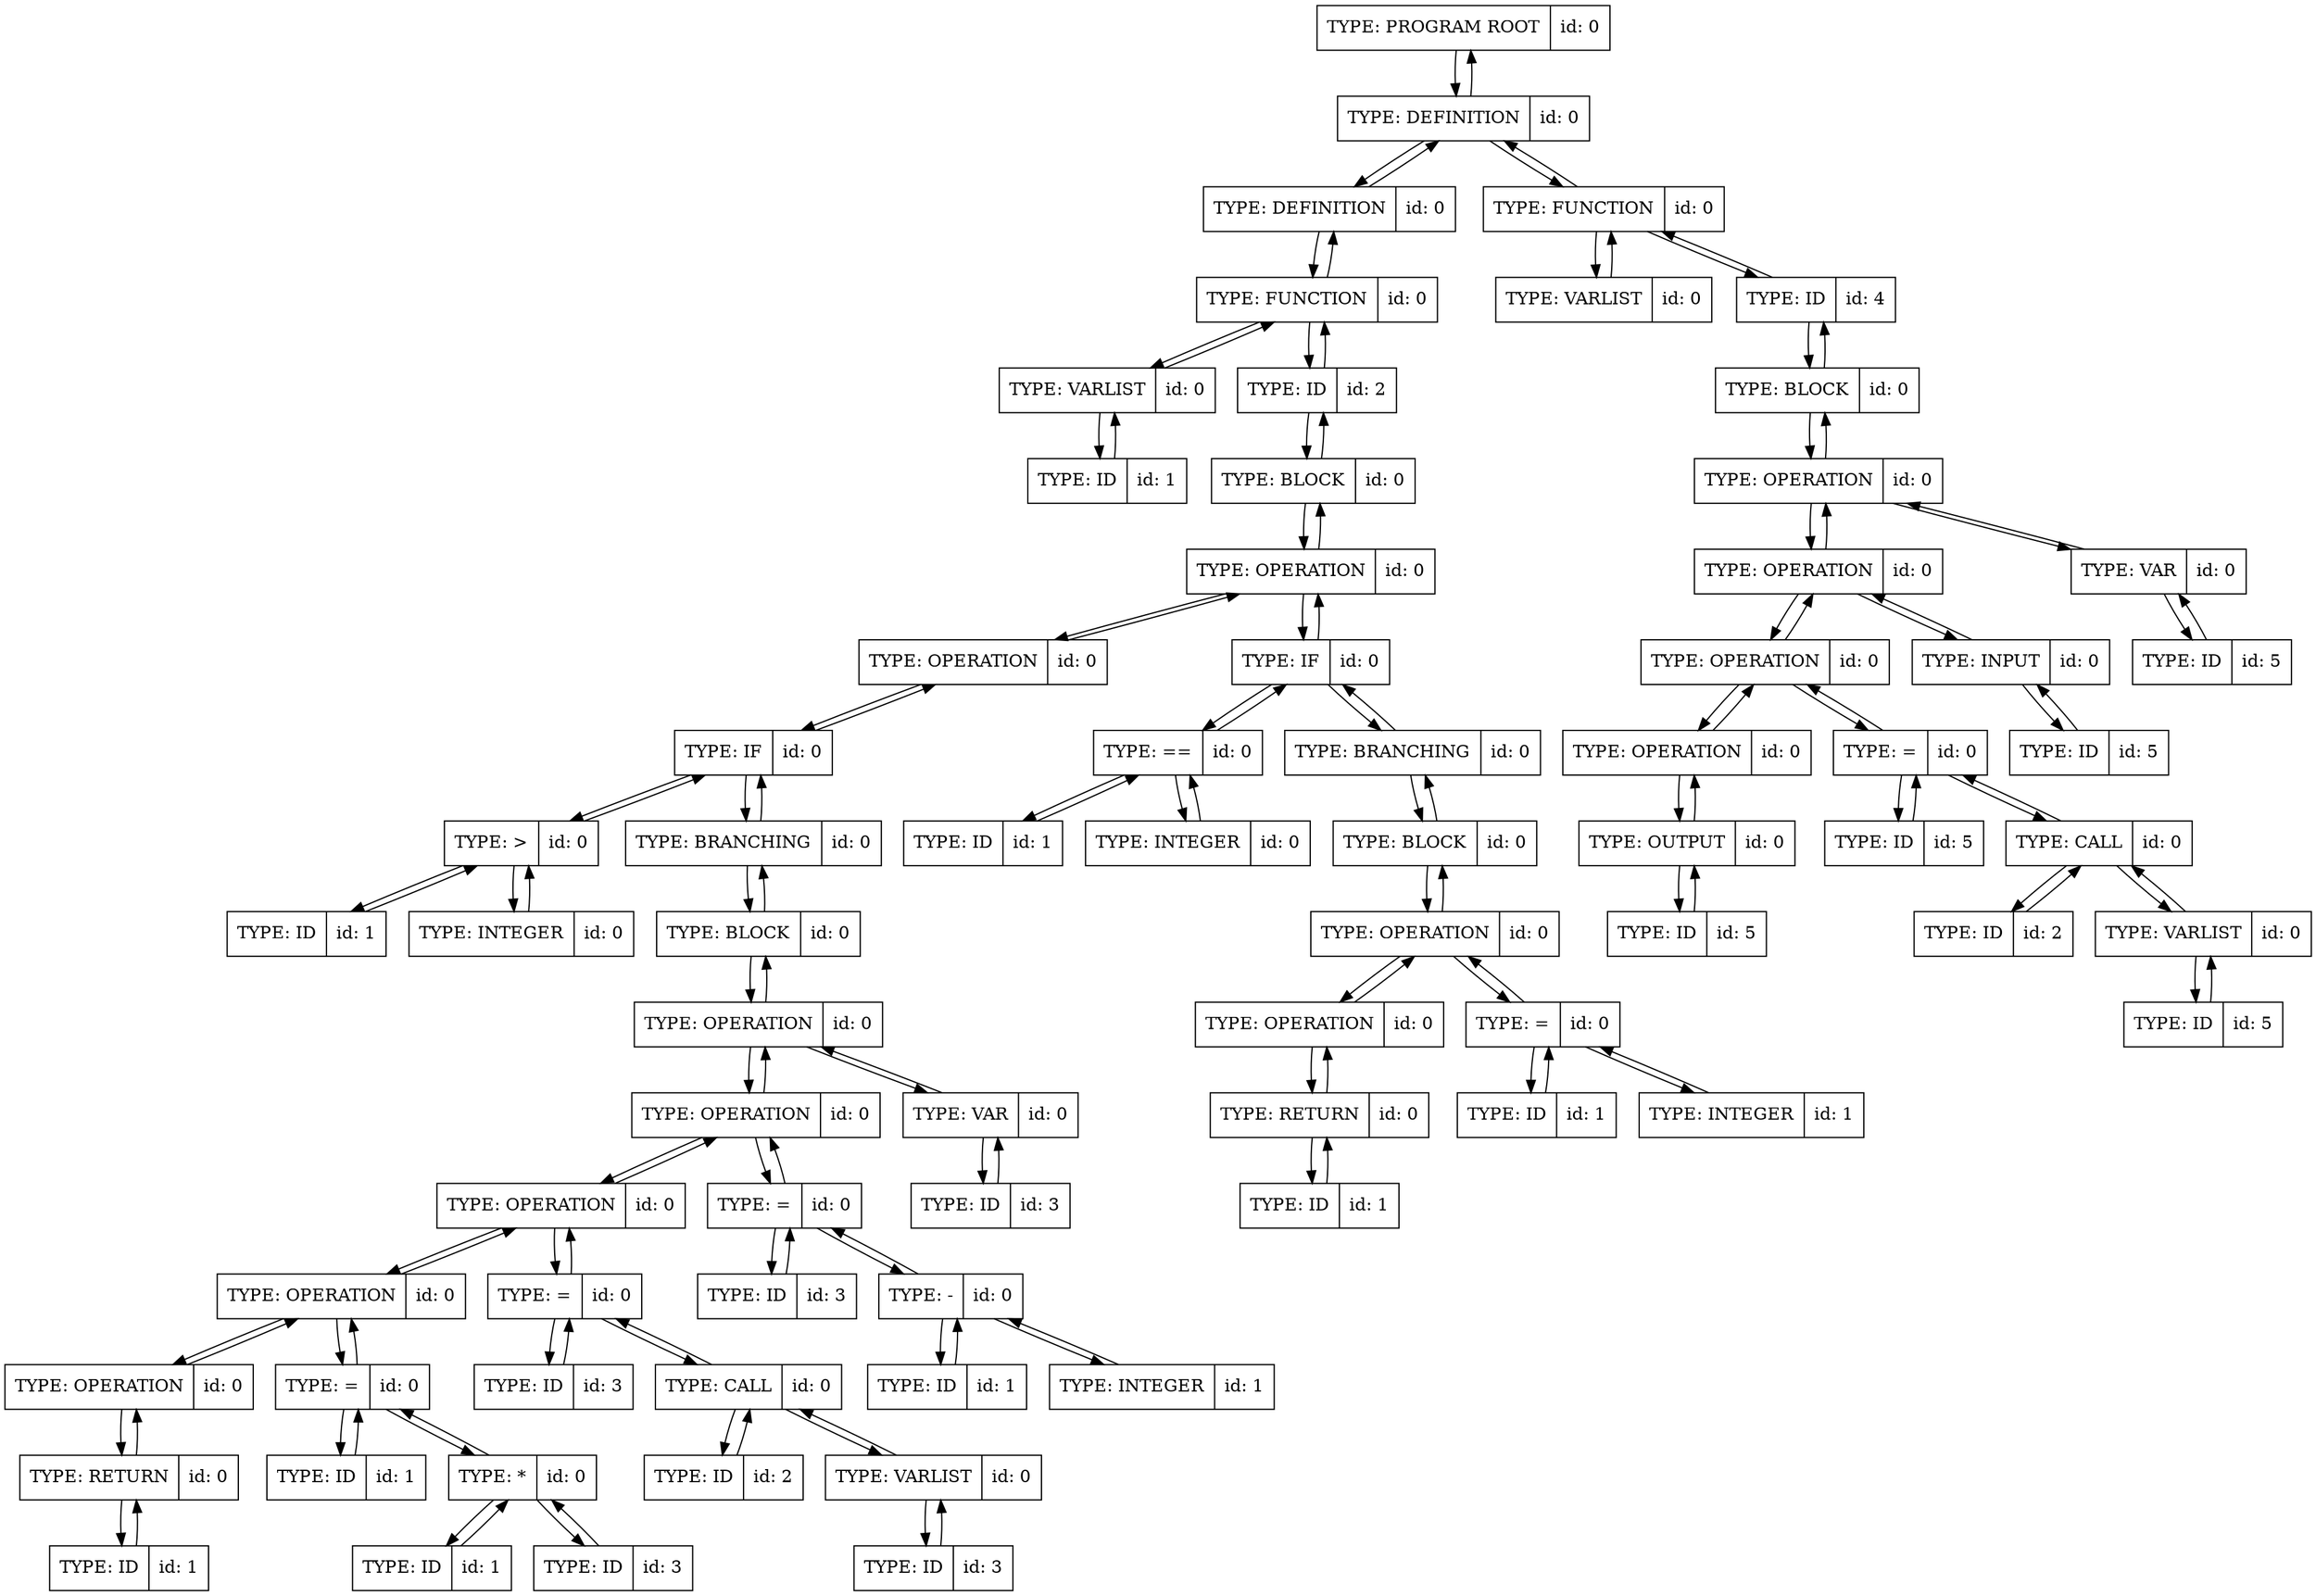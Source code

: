 digraph {
node0x55da369fe9a0[shape=record, label="TYPE: PROGRAM ROOT | id: 0"];
node0x55da369fe9a0 -> node0x55da369fea40;
node0x55da369fea40[shape=record, label="TYPE: DEFINITION | id: 0"];
node0x55da369fea40 -> node0x55da369fe9a0;
node0x55da369fea40 -> node0x55da369feae0;
node0x55da369feae0[shape=record, label="TYPE: DEFINITION | id: 0"];
node0x55da369feae0 -> node0x55da369fea40;
node0x55da369feae0 -> node0x55da369feb80;
node0x55da369feb80[shape=record, label="TYPE: FUNCTION | id: 0"];
node0x55da369feb80 -> node0x55da369feae0;
node0x55da369feb80 -> node0x55da369fec20;
node0x55da369fec20[shape=record, label="TYPE: VARLIST | id: 0"];
node0x55da369fec20 -> node0x55da369feb80;
node0x55da369fec20 -> node0x55da369fecc0;
node0x55da369fecc0[shape=record, label="TYPE: ID | id: 1"];
node0x55da369fecc0 -> node0x55da369fec20;
node0x55da369feb80 -> node0x55da369fed60;
node0x55da369fed60[shape=record, label="TYPE: ID | id: 2"];
node0x55da369fed60 -> node0x55da369feb80;
node0x55da369fed60 -> node0x55da369fee20;
node0x55da369fee20[shape=record, label="TYPE: BLOCK | id: 0"];
node0x55da369fee20 -> node0x55da369fed60;
node0x55da369fee20 -> node0x55da369feec0;
node0x55da369feec0[shape=record, label="TYPE: OPERATION | id: 0"];
node0x55da369feec0 -> node0x55da369fee20;
node0x55da369feec0 -> node0x55da369fef60;
node0x55da369fef60[shape=record, label="TYPE: OPERATION | id: 0"];
node0x55da369fef60 -> node0x55da369feec0;
node0x55da369fef60 -> node0x55da369ff000;
node0x55da369ff000[shape=record, label="TYPE: IF | id: 0"];
node0x55da369ff000 -> node0x55da369fef60;
node0x55da369ff000 -> node0x55da369ff0a0;
node0x55da369ff0a0[shape=record, label="TYPE: \> | id: 0"];
node0x55da369ff0a0 -> node0x55da369ff000;
node0x55da369ff0a0 -> node0x55da369ff140;
node0x55da369ff140[shape=record, label="TYPE: ID | id: 1"];
node0x55da369ff140 -> node0x55da369ff0a0;
node0x55da369ff0a0 -> node0x55da369ff1e0;
node0x55da369ff1e0[shape=record, label="TYPE: INTEGER | id: 0"];
node0x55da369ff1e0 -> node0x55da369ff0a0;
node0x55da369ff000 -> node0x55da369ff210;
node0x55da369ff210[shape=record, label="TYPE: BRANCHING | id: 0"];
node0x55da369ff210 -> node0x55da369ff000;
node0x55da369ff210 -> node0x55da369ff2b0;
node0x55da369ff2b0[shape=record, label="TYPE: BLOCK | id: 0"];
node0x55da369ff2b0 -> node0x55da369ff210;
node0x55da369ff2b0 -> node0x55da369ff350;
node0x55da369ff350[shape=record, label="TYPE: OPERATION | id: 0"];
node0x55da369ff350 -> node0x55da369ff2b0;
node0x55da369ff350 -> node0x55da369ff3f0;
node0x55da369ff3f0[shape=record, label="TYPE: OPERATION | id: 0"];
node0x55da369ff3f0 -> node0x55da369ff350;
node0x55da369ff3f0 -> node0x55da369ff490;
node0x55da369ff490[shape=record, label="TYPE: OPERATION | id: 0"];
node0x55da369ff490 -> node0x55da369ff3f0;
node0x55da369ff490 -> node0x55da369ff530;
node0x55da369ff530[shape=record, label="TYPE: OPERATION | id: 0"];
node0x55da369ff530 -> node0x55da369ff490;
node0x55da369ff530 -> node0x55da369ff5d0;
node0x55da369ff5d0[shape=record, label="TYPE: OPERATION | id: 0"];
node0x55da369ff5d0 -> node0x55da369ff530;
node0x55da369ff5d0 -> node0x55da369ff670;
node0x55da369ff670[shape=record, label="TYPE: RETURN | id: 0"];
node0x55da369ff670 -> node0x55da369ff5d0;
node0x55da369ff670 -> node0x55da369ff710;
node0x55da369ff710[shape=record, label="TYPE: ID | id: 1"];
node0x55da369ff710 -> node0x55da369ff670;
node0x55da369ff530 -> node0x55da369ff7b0;
node0x55da369ff7b0[shape=record, label="TYPE: = | id: 0"];
node0x55da369ff7b0 -> node0x55da369ff530;
node0x55da369ff7b0 -> node0x55da369ff850;
node0x55da369ff850[shape=record, label="TYPE: ID | id: 1"];
node0x55da369ff850 -> node0x55da369ff7b0;
node0x55da369ff7b0 -> node0x55da369ff8f0;
node0x55da369ff8f0[shape=record, label="TYPE: * | id: 0"];
node0x55da369ff8f0 -> node0x55da369ff7b0;
node0x55da369ff8f0 -> node0x55da369ffd10;
node0x55da369ffd10[shape=record, label="TYPE: ID | id: 1"];
node0x55da369ffd10 -> node0x55da369ff8f0;
node0x55da369ff8f0 -> node0x55da369ffdb0;
node0x55da369ffdb0[shape=record, label="TYPE: ID | id: 3"];
node0x55da369ffdb0 -> node0x55da369ff8f0;
node0x55da369ff490 -> node0x55da369ffe80;
node0x55da369ffe80[shape=record, label="TYPE: = | id: 0"];
node0x55da369ffe80 -> node0x55da369ff490;
node0x55da369ffe80 -> node0x55da369fff20;
node0x55da369fff20[shape=record, label="TYPE: ID | id: 3"];
node0x55da369fff20 -> node0x55da369ffe80;
node0x55da369ffe80 -> node0x55da369fffc0;
node0x55da369fffc0[shape=record, label="TYPE: CALL | id: 0"];
node0x55da369fffc0 -> node0x55da369ffe80;
node0x55da369fffc0 -> node0x55da36a00060;
node0x55da36a00060[shape=record, label="TYPE: ID | id: 2"];
node0x55da36a00060 -> node0x55da369fffc0;
node0x55da369fffc0 -> node0x55da36a00100;
node0x55da36a00100[shape=record, label="TYPE: VARLIST | id: 0"];
node0x55da36a00100 -> node0x55da369fffc0;
node0x55da36a00100 -> node0x55da36a001a0;
node0x55da36a001a0[shape=record, label="TYPE: ID | id: 3"];
node0x55da36a001a0 -> node0x55da36a00100;
node0x55da369ff3f0 -> node0x55da36a00240;
node0x55da36a00240[shape=record, label="TYPE: = | id: 0"];
node0x55da36a00240 -> node0x55da369ff3f0;
node0x55da36a00240 -> node0x55da36a002e0;
node0x55da36a002e0[shape=record, label="TYPE: ID | id: 3"];
node0x55da36a002e0 -> node0x55da36a00240;
node0x55da36a00240 -> node0x55da36a00380;
node0x55da36a00380[shape=record, label="TYPE: - | id: 0"];
node0x55da36a00380 -> node0x55da36a00240;
node0x55da36a00380 -> node0x55da36a00420;
node0x55da36a00420[shape=record, label="TYPE: ID | id: 1"];
node0x55da36a00420 -> node0x55da36a00380;
node0x55da36a00380 -> node0x55da36a004c0;
node0x55da36a004c0[shape=record, label="TYPE: INTEGER | id: 1"];
node0x55da36a004c0 -> node0x55da36a00380;
node0x55da369ff350 -> node0x55da36a004f0;
node0x55da36a004f0[shape=record, label="TYPE: VAR | id: 0"];
node0x55da36a004f0 -> node0x55da369ff350;
node0x55da36a004f0 -> node0x55da36a00590;
node0x55da36a00590[shape=record, label="TYPE: ID | id: 3"];
node0x55da36a00590 -> node0x55da36a004f0;
node0x55da369feec0 -> node0x55da36a00630;
node0x55da36a00630[shape=record, label="TYPE: IF | id: 0"];
node0x55da36a00630 -> node0x55da369feec0;
node0x55da36a00630 -> node0x55da36a006d0;
node0x55da36a006d0[shape=record, label="TYPE: == | id: 0"];
node0x55da36a006d0 -> node0x55da36a00630;
node0x55da36a006d0 -> node0x55da36a00770;
node0x55da36a00770[shape=record, label="TYPE: ID | id: 1"];
node0x55da36a00770 -> node0x55da36a006d0;
node0x55da36a006d0 -> node0x55da36a00810;
node0x55da36a00810[shape=record, label="TYPE: INTEGER | id: 0"];
node0x55da36a00810 -> node0x55da36a006d0;
node0x55da36a00630 -> node0x55da36a00840;
node0x55da36a00840[shape=record, label="TYPE: BRANCHING | id: 0"];
node0x55da36a00840 -> node0x55da36a00630;
node0x55da36a00840 -> node0x55da36a008e0;
node0x55da36a008e0[shape=record, label="TYPE: BLOCK | id: 0"];
node0x55da36a008e0 -> node0x55da36a00840;
node0x55da36a008e0 -> node0x55da36a00980;
node0x55da36a00980[shape=record, label="TYPE: OPERATION | id: 0"];
node0x55da36a00980 -> node0x55da36a008e0;
node0x55da36a00980 -> node0x55da36a00a20;
node0x55da36a00a20[shape=record, label="TYPE: OPERATION | id: 0"];
node0x55da36a00a20 -> node0x55da36a00980;
node0x55da36a00a20 -> node0x55da36a00ac0;
node0x55da36a00ac0[shape=record, label="TYPE: RETURN | id: 0"];
node0x55da36a00ac0 -> node0x55da36a00a20;
node0x55da36a00ac0 -> node0x55da36a00b60;
node0x55da36a00b60[shape=record, label="TYPE: ID | id: 1"];
node0x55da36a00b60 -> node0x55da36a00ac0;
node0x55da36a00980 -> node0x55da36a00c00;
node0x55da36a00c00[shape=record, label="TYPE: = | id: 0"];
node0x55da36a00c00 -> node0x55da36a00980;
node0x55da36a00c00 -> node0x55da36a00ca0;
node0x55da36a00ca0[shape=record, label="TYPE: ID | id: 1"];
node0x55da36a00ca0 -> node0x55da36a00c00;
node0x55da36a00c00 -> node0x55da36a00d40;
node0x55da36a00d40[shape=record, label="TYPE: INTEGER | id: 1"];
node0x55da36a00d40 -> node0x55da36a00c00;
node0x55da369fea40 -> node0x55da36a00d70;
node0x55da36a00d70[shape=record, label="TYPE: FUNCTION | id: 0"];
node0x55da36a00d70 -> node0x55da369fea40;
node0x55da36a00d70 -> node0x55da36a00e10;
node0x55da36a00e10[shape=record, label="TYPE: VARLIST | id: 0"];
node0x55da36a00e10 -> node0x55da36a00d70;
node0x55da36a00d70 -> node0x55da36a00eb0;
node0x55da36a00eb0[shape=record, label="TYPE: ID | id: 4"];
node0x55da36a00eb0 -> node0x55da36a00d70;
node0x55da36a00eb0 -> node0x55da36a00f50;
node0x55da36a00f50[shape=record, label="TYPE: BLOCK | id: 0"];
node0x55da36a00f50 -> node0x55da36a00eb0;
node0x55da36a00f50 -> node0x55da36a00ff0;
node0x55da36a00ff0[shape=record, label="TYPE: OPERATION | id: 0"];
node0x55da36a00ff0 -> node0x55da36a00f50;
node0x55da36a00ff0 -> node0x55da36a01090;
node0x55da36a01090[shape=record, label="TYPE: OPERATION | id: 0"];
node0x55da36a01090 -> node0x55da36a00ff0;
node0x55da36a01090 -> node0x55da36a01130;
node0x55da36a01130[shape=record, label="TYPE: OPERATION | id: 0"];
node0x55da36a01130 -> node0x55da36a01090;
node0x55da36a01130 -> node0x55da36a011d0;
node0x55da36a011d0[shape=record, label="TYPE: OPERATION | id: 0"];
node0x55da36a011d0 -> node0x55da36a01130;
node0x55da36a011d0 -> node0x55da36a01270;
node0x55da36a01270[shape=record, label="TYPE: OUTPUT | id: 0"];
node0x55da36a01270 -> node0x55da36a011d0;
node0x55da36a01270 -> node0x55da36a01310;
node0x55da36a01310[shape=record, label="TYPE: ID | id: 5"];
node0x55da36a01310 -> node0x55da36a01270;
node0x55da36a01130 -> node0x55da369ffe50;
node0x55da369ffe50[shape=record, label="TYPE: = | id: 0"];
node0x55da369ffe50 -> node0x55da36a01130;
node0x55da369ffe50 -> node0x55da36a01420;
node0x55da36a01420[shape=record, label="TYPE: ID | id: 5"];
node0x55da36a01420 -> node0x55da369ffe50;
node0x55da369ffe50 -> node0x55da36a014c0;
node0x55da36a014c0[shape=record, label="TYPE: CALL | id: 0"];
node0x55da36a014c0 -> node0x55da369ffe50;
node0x55da36a014c0 -> node0x55da36a01560;
node0x55da36a01560[shape=record, label="TYPE: ID | id: 2"];
node0x55da36a01560 -> node0x55da36a014c0;
node0x55da36a014c0 -> node0x55da36a01600;
node0x55da36a01600[shape=record, label="TYPE: VARLIST | id: 0"];
node0x55da36a01600 -> node0x55da36a014c0;
node0x55da36a01600 -> node0x55da36a016a0;
node0x55da36a016a0[shape=record, label="TYPE: ID | id: 5"];
node0x55da36a016a0 -> node0x55da36a01600;
node0x55da36a01090 -> node0x55da36a01740;
node0x55da36a01740[shape=record, label="TYPE: INPUT | id: 0"];
node0x55da36a01740 -> node0x55da36a01090;
node0x55da36a01740 -> node0x55da36a017e0;
node0x55da36a017e0[shape=record, label="TYPE: ID | id: 5"];
node0x55da36a017e0 -> node0x55da36a01740;
node0x55da36a00ff0 -> node0x55da36a01880;
node0x55da36a01880[shape=record, label="TYPE: VAR | id: 0"];
node0x55da36a01880 -> node0x55da36a00ff0;
node0x55da36a01880 -> node0x55da36a01920;
node0x55da36a01920[shape=record, label="TYPE: ID | id: 5"];
node0x55da36a01920 -> node0x55da36a01880;
}
